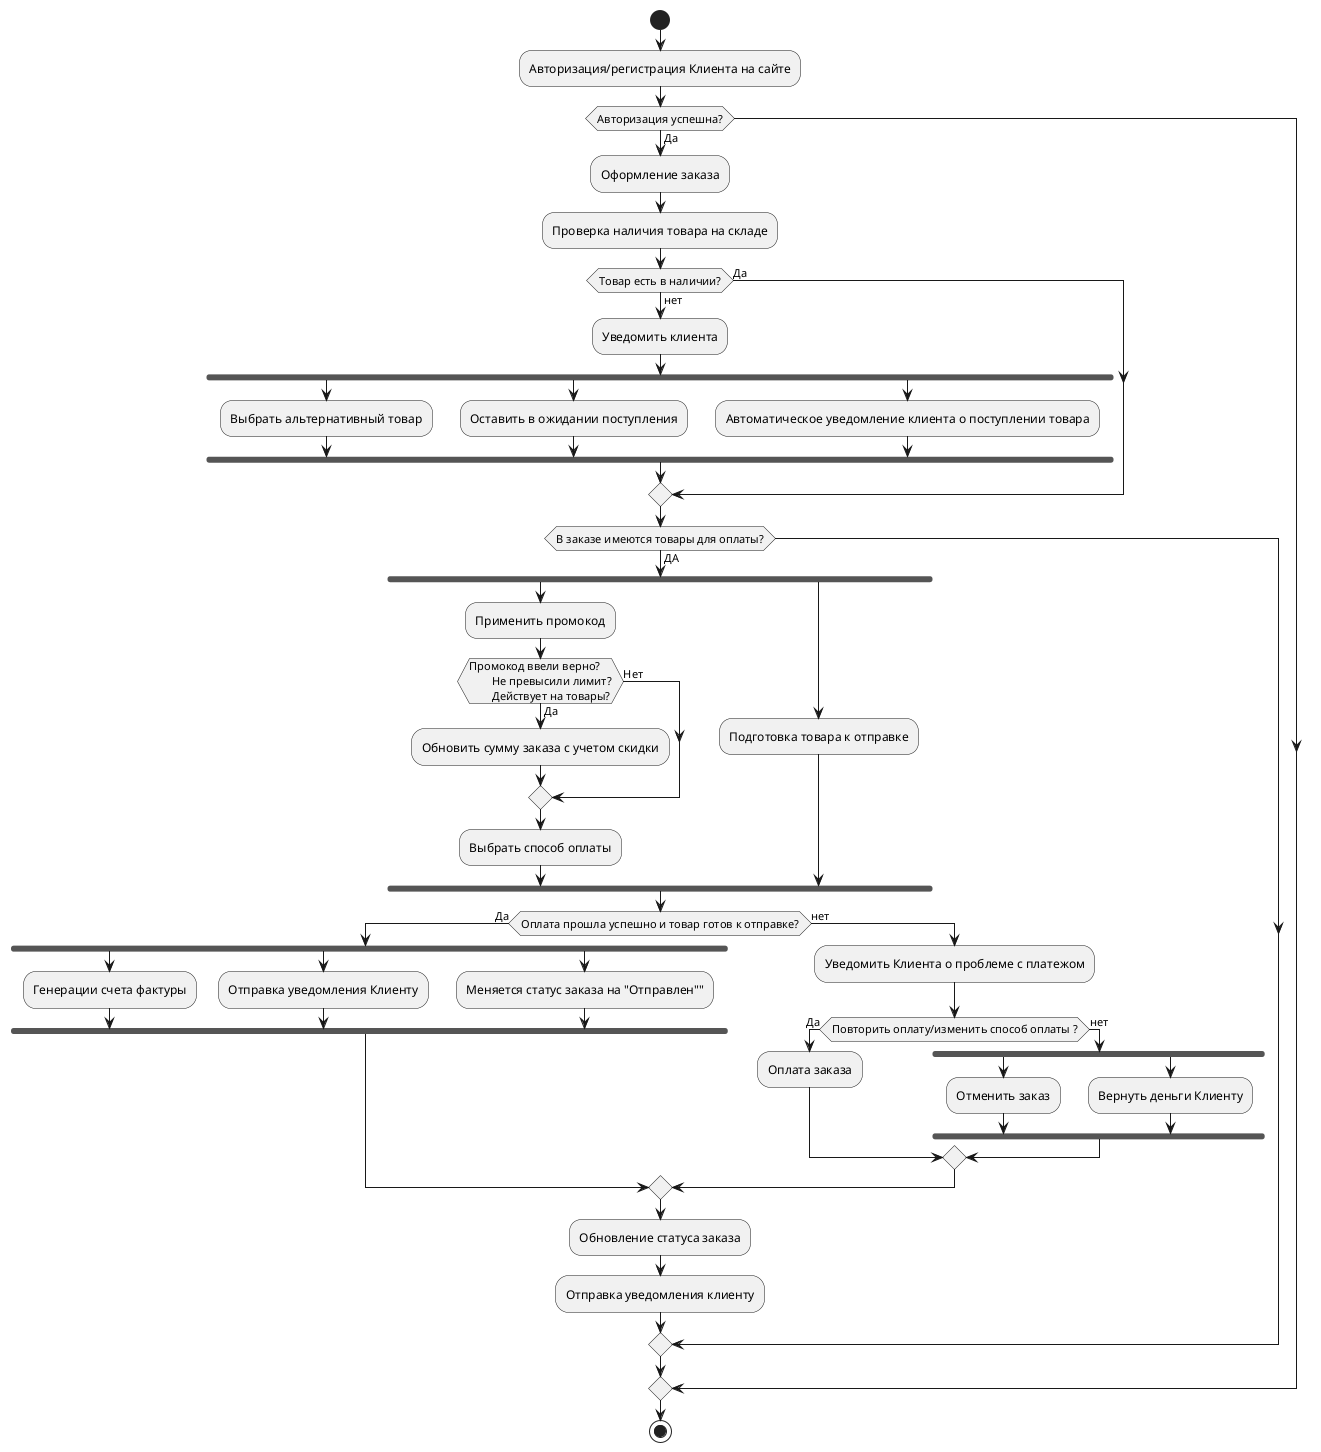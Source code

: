 @startuml
'https://plantuml.com/activity-diagram-beta

start
:Авторизация/регистрация Клиента на сайте;
if (Авторизация успешна?) then (Да)
  :Оформление заказа;
  :Проверка наличия товара на складе;
  if (Товар есть в наличии?) then (Да)
 else (нет)
 :Уведомить клиента;
 fork
 :Выбрать альтернативный товар;
 fork again
 :Оставить в ожидании поступления;
 fork again
 :Автоматическое уведомление клиента о поступлении товара;
 end fork;
endif

if (В заказе имеются товары для оплаты?) then (ДА)
  fork
    :Применить промокод;
    if (Промокод ввели верно?
        Не превысили лимит?
        Действует на товары?) then (Да)
        :Обновить сумму заказа c учетом скидки;
    else (Нет)
    end if
   :Выбрать способ оплаты;
   fork again
   :Подготовка товара к отправке;
  end fork;

    if (Оплата прошла успешно и товар готов к отправке?) then (Да)
      fork
      :Генерации счета фактуры;
      fork again
      :Отправка уведомления Клиенту;
      fork again
       :Меняется статус заказа на "Отправлен"";
      end fork;
    else (нет)
       :Уведомить Клиента о проблеме с платежом;
        if (Повторить оплату/изменить способ оплаты ?) then (Да)
           :Оплата заказа;
        else (нет)
        fork
         :Отменить заказ;
        fork again
         :Вернуть деньги Клиенту;
        end fork
        endif
    endif
:Обновление статуса заказа;
:Отправка уведомления клиенту;
endif
endif
stop

@enduml

